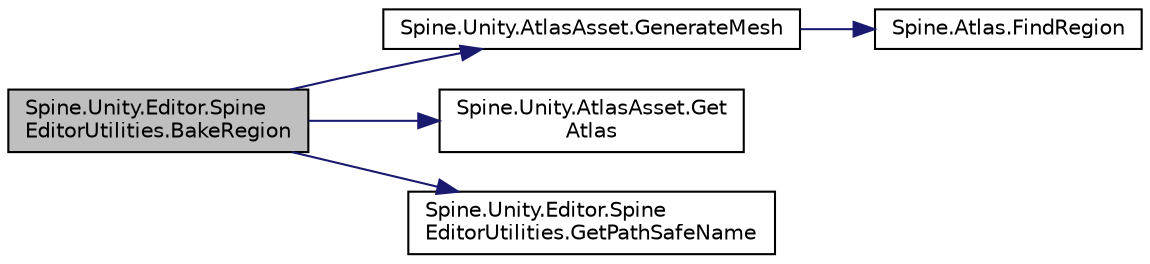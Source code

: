 digraph "Spine.Unity.Editor.SpineEditorUtilities.BakeRegion"
{
 // LATEX_PDF_SIZE
  edge [fontname="Helvetica",fontsize="10",labelfontname="Helvetica",labelfontsize="10"];
  node [fontname="Helvetica",fontsize="10",shape=record];
  rankdir="LR";
  Node1 [label="Spine.Unity.Editor.Spine\lEditorUtilities.BakeRegion",height=0.2,width=0.4,color="black", fillcolor="grey75", style="filled", fontcolor="black",tooltip=" "];
  Node1 -> Node2 [color="midnightblue",fontsize="10",style="solid",fontname="Helvetica"];
  Node2 [label="Spine.Unity.AtlasAsset.GenerateMesh",height=0.2,width=0.4,color="black", fillcolor="white", style="filled",URL="$class_spine_1_1_unity_1_1_atlas_asset.html#a061e197ef5933f66bc4b492b4661c6d4",tooltip=" "];
  Node2 -> Node3 [color="midnightblue",fontsize="10",style="solid",fontname="Helvetica"];
  Node3 [label="Spine.Atlas.FindRegion",height=0.2,width=0.4,color="black", fillcolor="white", style="filled",URL="$class_spine_1_1_atlas.html#a0c3e63b796443fd755114f9bea61c780",tooltip="Returns the first region found with the specified name. This method uses string comparison to find th..."];
  Node1 -> Node4 [color="midnightblue",fontsize="10",style="solid",fontname="Helvetica"];
  Node4 [label="Spine.Unity.AtlasAsset.Get\lAtlas",height=0.2,width=0.4,color="black", fillcolor="white", style="filled",URL="$class_spine_1_1_unity_1_1_atlas_asset.html#a111c9de65f185cd47e09d0275468e824",tooltip="The atlas or null if it could not be loaded."];
  Node1 -> Node5 [color="midnightblue",fontsize="10",style="solid",fontname="Helvetica"];
  Node5 [label="Spine.Unity.Editor.Spine\lEditorUtilities.GetPathSafeName",height=0.2,width=0.4,color="black", fillcolor="white", style="filled",URL="$class_spine_1_1_unity_1_1_editor_1_1_spine_editor_utilities.html#a8d003dcd3b27b0e5008ba183850908a2",tooltip=" "];
}
